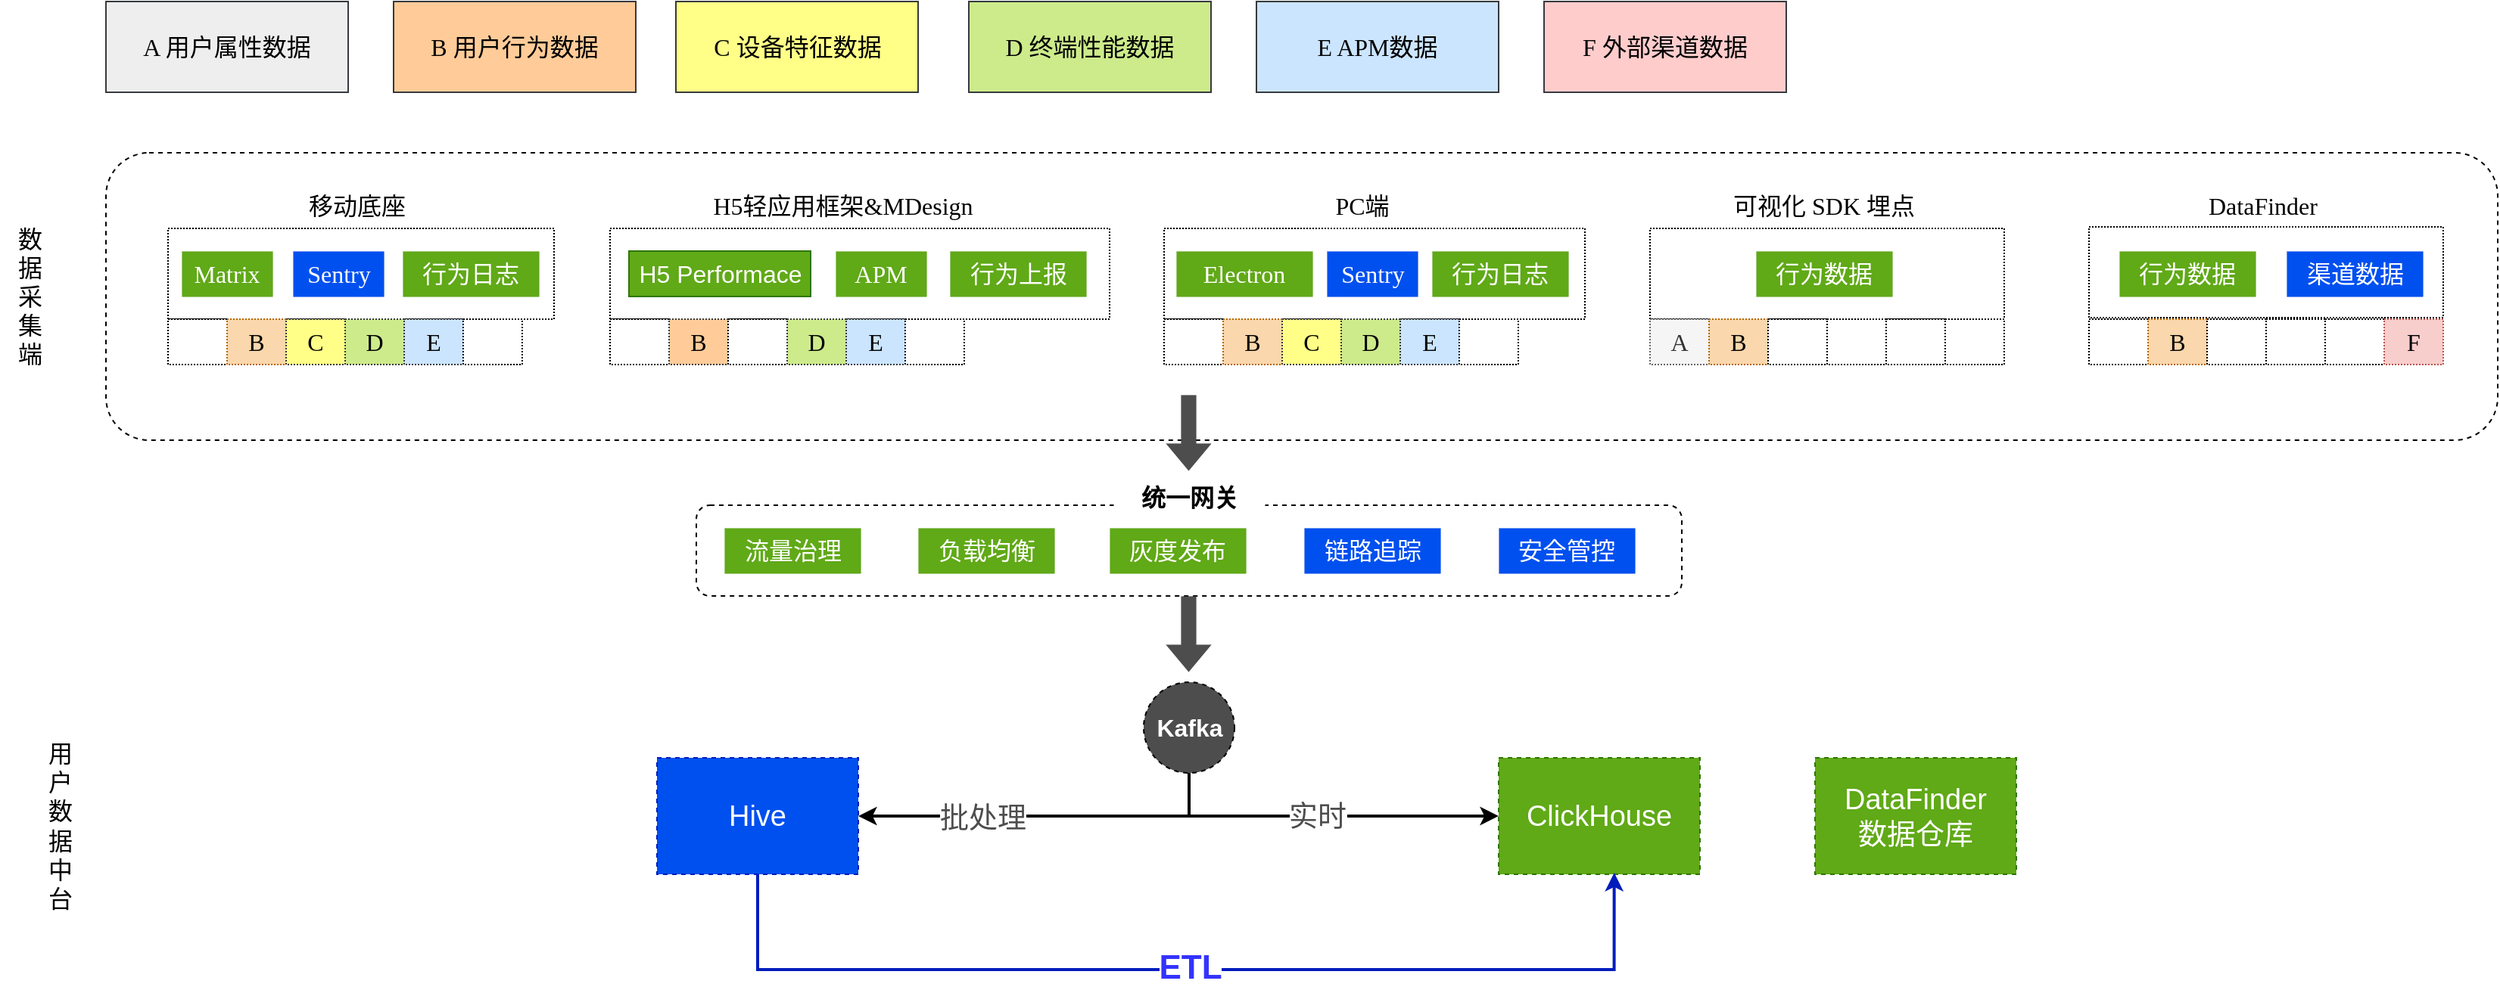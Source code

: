 <mxfile version="17.2.4" type="github">
  <diagram id="R6LKjHRkVj6gWCjwfnXa" name="Page-1">
    <mxGraphModel dx="1609" dy="468" grid="1" gridSize="10" guides="1" tooltips="1" connect="1" arrows="1" fold="1" page="1" pageScale="1" pageWidth="827" pageHeight="1169" math="0" shadow="0">
      <root>
        <mxCell id="0" />
        <mxCell id="1" parent="0" />
        <mxCell id="xEdestO7AOEsHorYzFaQ-1" value="A 用户属性数据" style="rounded=0;whiteSpace=wrap;html=1;fillColor=#eeeeee;strokeColor=#36393d;fontSize=16;fontFamily=Comic Sans MS;" parent="1" vertex="1">
          <mxGeometry x="-690" y="40" width="160" height="60" as="geometry" />
        </mxCell>
        <mxCell id="xEdestO7AOEsHorYzFaQ-2" value="B 用户行为数据" style="rounded=0;whiteSpace=wrap;html=1;fillColor=#ffcc99;strokeColor=#36393d;fontSize=16;fontFamily=Comic Sans MS;" parent="1" vertex="1">
          <mxGeometry x="-500" y="40" width="160" height="60" as="geometry" />
        </mxCell>
        <mxCell id="xEdestO7AOEsHorYzFaQ-3" value="E APM数据" style="rounded=0;whiteSpace=wrap;html=1;fillColor=#cce5ff;strokeColor=#36393d;fontSize=16;fontFamily=Comic Sans MS;" parent="1" vertex="1">
          <mxGeometry x="70" y="40" width="160" height="60" as="geometry" />
        </mxCell>
        <mxCell id="xEdestO7AOEsHorYzFaQ-4" value="F 外部渠道数据" style="rounded=0;whiteSpace=wrap;html=1;fillColor=#ffcccc;strokeColor=#36393d;fontSize=16;fontFamily=Comic Sans MS;" parent="1" vertex="1">
          <mxGeometry x="260" y="40" width="160" height="60" as="geometry" />
        </mxCell>
        <mxCell id="xEdestO7AOEsHorYzFaQ-5" value="" style="rounded=1;whiteSpace=wrap;html=1;fontSize=16;dashed=1;fontFamily=Comic Sans MS;" parent="1" vertex="1">
          <mxGeometry x="-690" y="140" width="1580" height="190" as="geometry" />
        </mxCell>
        <mxCell id="xEdestO7AOEsHorYzFaQ-6" value="数&lt;br&gt;据&lt;br&gt;采&lt;br&gt;集&lt;br&gt;端" style="rounded=0;whiteSpace=wrap;html=1;fontSize=16;strokeWidth=0;strokeColor=none;fontFamily=Comic Sans MS;" parent="1" vertex="1">
          <mxGeometry x="-760" y="170" width="40" height="130" as="geometry" />
        </mxCell>
        <mxCell id="xEdestO7AOEsHorYzFaQ-8" value="移动底座" style="rounded=0;whiteSpace=wrap;html=1;dashed=1;fontSize=16;strokeWidth=0;fontFamily=Comic Sans MS;strokeColor=none;" parent="1" vertex="1">
          <mxGeometry x="-574" y="160" width="100" height="30" as="geometry" />
        </mxCell>
        <mxCell id="xEdestO7AOEsHorYzFaQ-9" value="" style="rounded=0;whiteSpace=wrap;html=1;dashed=1;fontSize=16;strokeWidth=1;fontFamily=Comic Sans MS;dashPattern=1 1;" parent="1" vertex="1">
          <mxGeometry x="-649" y="190" width="255" height="60" as="geometry" />
        </mxCell>
        <mxCell id="xEdestO7AOEsHorYzFaQ-10" value="Matrix" style="rounded=0;whiteSpace=wrap;html=1;dashed=1;fontSize=16;strokeWidth=0;fontFamily=Comic Sans MS;fillColor=#60a917;fontColor=#ffffff;strokeColor=#2D7600;" parent="1" vertex="1">
          <mxGeometry x="-640" y="205" width="60" height="30" as="geometry" />
        </mxCell>
        <mxCell id="xEdestO7AOEsHorYzFaQ-11" value="Sentry" style="rounded=0;whiteSpace=wrap;html=1;dashed=1;fontSize=16;strokeWidth=0;fontFamily=Comic Sans MS;fillColor=#0050ef;fontColor=#ffffff;strokeColor=#001DBC;" parent="1" vertex="1">
          <mxGeometry x="-566.5" y="205" width="60" height="30" as="geometry" />
        </mxCell>
        <mxCell id="xEdestO7AOEsHorYzFaQ-14" value="行为日志" style="rounded=0;whiteSpace=wrap;html=1;dashed=1;fontSize=16;strokeWidth=0;fontFamily=Comic Sans MS;fillColor=#60a917;fontColor=#ffffff;strokeColor=#2D7600;" parent="1" vertex="1">
          <mxGeometry x="-494" y="205" width="90" height="30" as="geometry" />
        </mxCell>
        <mxCell id="xEdestO7AOEsHorYzFaQ-15" value="H5轻应用框架&amp;amp;MDesign" style="rounded=0;whiteSpace=wrap;html=1;dashed=1;fontSize=16;strokeWidth=0;fontFamily=Comic Sans MS;strokeColor=none;" parent="1" vertex="1">
          <mxGeometry x="-298" y="160" width="190" height="30" as="geometry" />
        </mxCell>
        <mxCell id="xEdestO7AOEsHorYzFaQ-16" value="" style="rounded=0;whiteSpace=wrap;html=1;dashed=1;fontSize=16;strokeWidth=1;fontFamily=Comic Sans MS;dashPattern=1 1;" parent="1" vertex="1">
          <mxGeometry x="-357" y="190" width="330" height="60" as="geometry" />
        </mxCell>
        <mxCell id="xEdestO7AOEsHorYzFaQ-18" value="APM" style="rounded=0;whiteSpace=wrap;html=1;dashed=1;fontSize=16;strokeWidth=0;fontFamily=Comic Sans MS;fillColor=#60a917;fontColor=#ffffff;strokeColor=#2D7600;" parent="1" vertex="1">
          <mxGeometry x="-208" y="205" width="60" height="30" as="geometry" />
        </mxCell>
        <mxCell id="xEdestO7AOEsHorYzFaQ-19" value="行为上报" style="rounded=0;whiteSpace=wrap;html=1;dashed=1;fontSize=16;strokeWidth=0;fontFamily=Comic Sans MS;fillColor=#60a917;fontColor=#ffffff;strokeColor=#2D7600;" parent="1" vertex="1">
          <mxGeometry x="-132.5" y="205" width="90" height="30" as="geometry" />
        </mxCell>
        <mxCell id="xEdestO7AOEsHorYzFaQ-20" value="可视化 SDK 埋点" style="rounded=0;whiteSpace=wrap;html=1;dashed=1;fontSize=16;strokeWidth=0;fontFamily=Comic Sans MS;strokeColor=none;" parent="1" vertex="1">
          <mxGeometry x="350" y="160" width="190" height="30" as="geometry" />
        </mxCell>
        <mxCell id="xEdestO7AOEsHorYzFaQ-21" value="" style="rounded=0;whiteSpace=wrap;html=1;dashed=1;fontSize=16;strokeWidth=1;fontFamily=Comic Sans MS;dashPattern=1 1;" parent="1" vertex="1">
          <mxGeometry x="330" y="190" width="234" height="60" as="geometry" />
        </mxCell>
        <mxCell id="xEdestO7AOEsHorYzFaQ-24" value="行为数据" style="rounded=0;whiteSpace=wrap;html=1;dashed=1;fontSize=16;strokeWidth=0;fontFamily=Comic Sans MS;fillColor=#60a917;fontColor=#ffffff;strokeColor=#2D7600;" parent="1" vertex="1">
          <mxGeometry x="400" y="205" width="90" height="30" as="geometry" />
        </mxCell>
        <mxCell id="xEdestO7AOEsHorYzFaQ-25" value="DataFinder" style="rounded=0;whiteSpace=wrap;html=1;dashed=1;fontSize=16;strokeWidth=0;fontFamily=Comic Sans MS;strokeColor=none;" parent="1" vertex="1">
          <mxGeometry x="640" y="160" width="190" height="30" as="geometry" />
        </mxCell>
        <mxCell id="xEdestO7AOEsHorYzFaQ-26" value="" style="rounded=0;whiteSpace=wrap;html=1;dashed=1;fontSize=16;strokeWidth=1;fontFamily=Comic Sans MS;dashPattern=1 1;" parent="1" vertex="1">
          <mxGeometry x="620" y="189" width="234" height="60" as="geometry" />
        </mxCell>
        <mxCell id="xEdestO7AOEsHorYzFaQ-29" value="渠道数据" style="rounded=0;whiteSpace=wrap;html=1;dashed=1;fontSize=16;strokeWidth=0;fontFamily=Comic Sans MS;fillColor=#0050ef;fontColor=#ffffff;strokeColor=#001DBC;" parent="1" vertex="1">
          <mxGeometry x="750.5" y="205" width="90" height="30" as="geometry" />
        </mxCell>
        <mxCell id="xEdestO7AOEsHorYzFaQ-30" value="" style="rounded=0;whiteSpace=wrap;html=1;dashed=1;dashPattern=1 1;fontFamily=Comic Sans MS;fontSize=16;strokeWidth=1;" parent="1" vertex="1">
          <mxGeometry x="-649" y="250" width="39" height="30" as="geometry" />
        </mxCell>
        <mxCell id="xEdestO7AOEsHorYzFaQ-34" value="B" style="rounded=0;whiteSpace=wrap;html=1;dashed=1;dashPattern=1 1;fontFamily=Comic Sans MS;fontSize=16;strokeWidth=1;fillColor=#fad7ac;strokeColor=#b46504;" parent="1" vertex="1">
          <mxGeometry x="-610" y="250" width="39" height="30" as="geometry" />
        </mxCell>
        <mxCell id="xEdestO7AOEsHorYzFaQ-35" value="C" style="rounded=0;whiteSpace=wrap;html=1;dashed=1;dashPattern=1 1;fontFamily=Comic Sans MS;fontSize=16;strokeWidth=1;fillColor=#ffff88;strokeColor=#36393d;" parent="1" vertex="1">
          <mxGeometry x="-571" y="250" width="39" height="30" as="geometry" />
        </mxCell>
        <mxCell id="xEdestO7AOEsHorYzFaQ-36" value="E" style="rounded=0;whiteSpace=wrap;html=1;dashed=1;dashPattern=1 1;fontFamily=Comic Sans MS;fontSize=16;strokeWidth=1;fillColor=#cce5ff;strokeColor=#36393d;" parent="1" vertex="1">
          <mxGeometry x="-493" y="250" width="39" height="30" as="geometry" />
        </mxCell>
        <mxCell id="xEdestO7AOEsHorYzFaQ-41" value="" style="rounded=0;whiteSpace=wrap;html=1;dashed=1;dashPattern=1 1;fontFamily=Comic Sans MS;fontSize=16;strokeWidth=1;" parent="1" vertex="1">
          <mxGeometry x="-454" y="250" width="39" height="30" as="geometry" />
        </mxCell>
        <mxCell id="xEdestO7AOEsHorYzFaQ-42" value="D 终端性能数据" style="rounded=0;whiteSpace=wrap;html=1;fillColor=#cdeb8b;fontSize=16;fontFamily=Comic Sans MS;strokeColor=#36393d;" parent="1" vertex="1">
          <mxGeometry x="-120" y="40" width="160" height="60" as="geometry" />
        </mxCell>
        <mxCell id="xEdestO7AOEsHorYzFaQ-43" value="" style="rounded=0;whiteSpace=wrap;html=1;dashed=1;dashPattern=1 1;fontFamily=Comic Sans MS;fontSize=16;strokeWidth=1;" parent="1" vertex="1">
          <mxGeometry x="-357" y="250" width="39" height="30" as="geometry" />
        </mxCell>
        <mxCell id="xEdestO7AOEsHorYzFaQ-44" value="B" style="rounded=0;whiteSpace=wrap;html=1;dashed=1;dashPattern=1 1;fontFamily=Comic Sans MS;fontSize=16;strokeWidth=1;fillColor=#ffcc99;strokeColor=#36393d;" parent="1" vertex="1">
          <mxGeometry x="-318" y="250" width="39" height="30" as="geometry" />
        </mxCell>
        <mxCell id="xEdestO7AOEsHorYzFaQ-45" value="" style="rounded=0;whiteSpace=wrap;html=1;dashed=1;dashPattern=1 1;fontFamily=Comic Sans MS;fontSize=16;strokeWidth=1;" parent="1" vertex="1">
          <mxGeometry x="-279" y="250" width="39" height="30" as="geometry" />
        </mxCell>
        <mxCell id="xEdestO7AOEsHorYzFaQ-46" value="D" style="rounded=0;whiteSpace=wrap;html=1;dashed=1;dashPattern=1 1;fontFamily=Comic Sans MS;fontSize=16;strokeWidth=1;fillColor=#cdeb8b;strokeColor=#36393d;" parent="1" vertex="1">
          <mxGeometry x="-240" y="250" width="39" height="30" as="geometry" />
        </mxCell>
        <mxCell id="xEdestO7AOEsHorYzFaQ-47" value="E" style="rounded=0;whiteSpace=wrap;html=1;dashed=1;dashPattern=1 1;fontFamily=Comic Sans MS;fontSize=16;strokeWidth=1;fillColor=#cce5ff;strokeColor=#36393d;" parent="1" vertex="1">
          <mxGeometry x="-201" y="250" width="39" height="30" as="geometry" />
        </mxCell>
        <mxCell id="xEdestO7AOEsHorYzFaQ-48" value="A" style="rounded=0;whiteSpace=wrap;html=1;dashed=1;dashPattern=1 1;fontFamily=Comic Sans MS;fontSize=16;strokeWidth=1;fillColor=#f5f5f5;fontColor=#333333;strokeColor=#666666;" parent="1" vertex="1">
          <mxGeometry x="330" y="250" width="39" height="30" as="geometry" />
        </mxCell>
        <mxCell id="xEdestO7AOEsHorYzFaQ-49" value="B" style="rounded=0;whiteSpace=wrap;html=1;dashed=1;dashPattern=1 1;fontFamily=Comic Sans MS;fontSize=16;strokeWidth=1;fillColor=#fad7ac;strokeColor=#b46504;" parent="1" vertex="1">
          <mxGeometry x="369" y="250" width="39" height="30" as="geometry" />
        </mxCell>
        <mxCell id="xEdestO7AOEsHorYzFaQ-50" value="" style="rounded=0;whiteSpace=wrap;html=1;dashed=1;dashPattern=1 1;fontFamily=Comic Sans MS;fontSize=16;strokeWidth=1;" parent="1" vertex="1">
          <mxGeometry x="408" y="250" width="39" height="30" as="geometry" />
        </mxCell>
        <mxCell id="xEdestO7AOEsHorYzFaQ-51" value="" style="rounded=0;whiteSpace=wrap;html=1;dashed=1;dashPattern=1 1;fontFamily=Comic Sans MS;fontSize=16;strokeWidth=1;" parent="1" vertex="1">
          <mxGeometry x="447" y="250" width="39" height="30" as="geometry" />
        </mxCell>
        <mxCell id="xEdestO7AOEsHorYzFaQ-52" value="" style="rounded=0;whiteSpace=wrap;html=1;dashed=1;dashPattern=1 1;fontFamily=Comic Sans MS;fontSize=16;strokeWidth=1;" parent="1" vertex="1">
          <mxGeometry x="486" y="250" width="39" height="30" as="geometry" />
        </mxCell>
        <mxCell id="xEdestO7AOEsHorYzFaQ-53" value="" style="rounded=0;whiteSpace=wrap;html=1;dashed=1;dashPattern=1 1;fontFamily=Comic Sans MS;fontSize=16;strokeWidth=1;" parent="1" vertex="1">
          <mxGeometry x="620" y="250" width="39" height="30" as="geometry" />
        </mxCell>
        <mxCell id="xEdestO7AOEsHorYzFaQ-54" value="B" style="rounded=0;whiteSpace=wrap;html=1;dashed=1;dashPattern=1 1;fontFamily=Comic Sans MS;fontSize=16;strokeWidth=1;fillColor=#fad7ac;strokeColor=#b46504;" parent="1" vertex="1">
          <mxGeometry x="659" y="250" width="39" height="30" as="geometry" />
        </mxCell>
        <mxCell id="xEdestO7AOEsHorYzFaQ-55" value="" style="rounded=0;whiteSpace=wrap;html=1;dashed=1;dashPattern=1 1;fontFamily=Comic Sans MS;fontSize=16;strokeWidth=1;" parent="1" vertex="1">
          <mxGeometry x="698" y="250" width="39" height="30" as="geometry" />
        </mxCell>
        <mxCell id="xEdestO7AOEsHorYzFaQ-57" value="" style="rounded=0;whiteSpace=wrap;html=1;dashed=1;dashPattern=1 1;fontFamily=Comic Sans MS;fontSize=16;strokeWidth=1;" parent="1" vertex="1">
          <mxGeometry x="737" y="250" width="39" height="30" as="geometry" />
        </mxCell>
        <mxCell id="QShWWnX4GkXOOMJUXcGB-1" value="C 设备特征数据" style="rounded=0;whiteSpace=wrap;html=1;fillColor=#ffff88;fontSize=16;fontFamily=Comic Sans MS;strokeColor=#36393d;" parent="1" vertex="1">
          <mxGeometry x="-313.5" y="40" width="160" height="60" as="geometry" />
        </mxCell>
        <mxCell id="avs_9zYvvi-18t2LZXdR-1" value="H5 Performace" style="rounded=0;whiteSpace=wrap;html=1;fillColor=#60a917;fontColor=#ffffff;strokeColor=#2D7600;fontSize=16;" vertex="1" parent="1">
          <mxGeometry x="-344.5" y="205" width="120" height="30" as="geometry" />
        </mxCell>
        <mxCell id="avs_9zYvvi-18t2LZXdR-2" value="PC端" style="rounded=0;whiteSpace=wrap;html=1;dashed=1;fontSize=16;strokeWidth=0;fontFamily=Comic Sans MS;strokeColor=none;" vertex="1" parent="1">
          <mxGeometry x="90" y="160" width="100" height="30" as="geometry" />
        </mxCell>
        <mxCell id="avs_9zYvvi-18t2LZXdR-3" value="" style="rounded=0;whiteSpace=wrap;html=1;dashed=1;fontSize=16;strokeWidth=1;fontFamily=Comic Sans MS;dashPattern=1 1;" vertex="1" parent="1">
          <mxGeometry x="9" y="190" width="278" height="60" as="geometry" />
        </mxCell>
        <mxCell id="avs_9zYvvi-18t2LZXdR-5" value="Sentry" style="rounded=0;whiteSpace=wrap;html=1;dashed=1;fontSize=16;strokeWidth=0;fontFamily=Comic Sans MS;fillColor=#0050ef;fontColor=#ffffff;strokeColor=#001DBC;" vertex="1" parent="1">
          <mxGeometry x="116.5" y="205" width="60" height="30" as="geometry" />
        </mxCell>
        <mxCell id="avs_9zYvvi-18t2LZXdR-6" value="行为日志" style="rounded=0;whiteSpace=wrap;html=1;dashed=1;fontSize=16;strokeWidth=0;fontFamily=Comic Sans MS;fillColor=#60a917;fontColor=#ffffff;strokeColor=#2D7600;" vertex="1" parent="1">
          <mxGeometry x="186" y="205" width="90" height="30" as="geometry" />
        </mxCell>
        <mxCell id="avs_9zYvvi-18t2LZXdR-7" value="" style="rounded=0;whiteSpace=wrap;html=1;dashed=1;dashPattern=1 1;fontFamily=Comic Sans MS;fontSize=16;strokeWidth=1;" vertex="1" parent="1">
          <mxGeometry x="9" y="250" width="39" height="30" as="geometry" />
        </mxCell>
        <mxCell id="avs_9zYvvi-18t2LZXdR-8" value="B" style="rounded=0;whiteSpace=wrap;html=1;dashed=1;dashPattern=1 1;fontFamily=Comic Sans MS;fontSize=16;strokeWidth=1;fillColor=#fad7ac;strokeColor=#b46504;" vertex="1" parent="1">
          <mxGeometry x="48" y="250" width="39" height="30" as="geometry" />
        </mxCell>
        <mxCell id="avs_9zYvvi-18t2LZXdR-9" value="C" style="rounded=0;whiteSpace=wrap;html=1;dashed=1;dashPattern=1 1;fontFamily=Comic Sans MS;fontSize=16;strokeWidth=1;fillColor=#ffff88;strokeColor=#36393d;" vertex="1" parent="1">
          <mxGeometry x="87" y="250" width="39" height="30" as="geometry" />
        </mxCell>
        <mxCell id="avs_9zYvvi-18t2LZXdR-10" value="D" style="rounded=0;whiteSpace=wrap;html=1;dashed=1;dashPattern=1 1;fontFamily=Comic Sans MS;fontSize=16;strokeWidth=1;fillColor=#cdeb8b;strokeColor=#36393d;" vertex="1" parent="1">
          <mxGeometry x="126" y="250" width="39" height="30" as="geometry" />
        </mxCell>
        <mxCell id="avs_9zYvvi-18t2LZXdR-11" value="E" style="rounded=0;whiteSpace=wrap;html=1;dashed=1;dashPattern=1 1;fontFamily=Comic Sans MS;fontSize=16;strokeWidth=1;fillColor=#cce5ff;strokeColor=#36393d;" vertex="1" parent="1">
          <mxGeometry x="165" y="250" width="39" height="30" as="geometry" />
        </mxCell>
        <mxCell id="avs_9zYvvi-18t2LZXdR-12" value="Electron" style="rounded=0;whiteSpace=wrap;html=1;dashed=1;fontSize=16;strokeWidth=0;fontFamily=Comic Sans MS;fillColor=#60a917;fontColor=#ffffff;strokeColor=#2D7600;" vertex="1" parent="1">
          <mxGeometry x="17" y="205" width="90" height="30" as="geometry" />
        </mxCell>
        <mxCell id="avs_9zYvvi-18t2LZXdR-13" value="D" style="rounded=0;whiteSpace=wrap;html=1;dashed=1;dashPattern=1 1;fontFamily=Comic Sans MS;fontSize=16;strokeWidth=1;fillColor=#cdeb8b;strokeColor=#36393d;" vertex="1" parent="1">
          <mxGeometry x="-532" y="250" width="39" height="30" as="geometry" />
        </mxCell>
        <mxCell id="avs_9zYvvi-18t2LZXdR-14" value="" style="rounded=0;whiteSpace=wrap;html=1;dashed=1;dashPattern=1 1;fontFamily=Comic Sans MS;fontSize=16;strokeWidth=1;" vertex="1" parent="1">
          <mxGeometry x="-162" y="250" width="39" height="30" as="geometry" />
        </mxCell>
        <mxCell id="avs_9zYvvi-18t2LZXdR-15" value="" style="rounded=0;whiteSpace=wrap;html=1;dashed=1;dashPattern=1 1;fontFamily=Comic Sans MS;fontSize=16;strokeWidth=1;" vertex="1" parent="1">
          <mxGeometry x="204" y="250" width="39" height="30" as="geometry" />
        </mxCell>
        <mxCell id="avs_9zYvvi-18t2LZXdR-16" value="" style="rounded=0;whiteSpace=wrap;html=1;dashed=1;dashPattern=1 1;fontFamily=Comic Sans MS;fontSize=16;strokeWidth=1;" vertex="1" parent="1">
          <mxGeometry x="525" y="250" width="39" height="30" as="geometry" />
        </mxCell>
        <mxCell id="avs_9zYvvi-18t2LZXdR-17" value="" style="rounded=0;whiteSpace=wrap;html=1;dashed=1;dashPattern=1 1;fontFamily=Comic Sans MS;fontSize=16;strokeWidth=1;" vertex="1" parent="1">
          <mxGeometry x="776" y="250" width="39" height="30" as="geometry" />
        </mxCell>
        <mxCell id="avs_9zYvvi-18t2LZXdR-18" value="F" style="rounded=0;whiteSpace=wrap;html=1;dashed=1;dashPattern=1 1;fontFamily=Comic Sans MS;fontSize=16;strokeWidth=1;fillColor=#f8cecc;strokeColor=#b85450;" vertex="1" parent="1">
          <mxGeometry x="815" y="250" width="39" height="30" as="geometry" />
        </mxCell>
        <mxCell id="avs_9zYvvi-18t2LZXdR-19" value="行为数据" style="rounded=0;whiteSpace=wrap;html=1;dashed=1;fontSize=16;strokeWidth=0;fontFamily=Comic Sans MS;fillColor=#60a917;fontColor=#ffffff;strokeColor=#2D7600;" vertex="1" parent="1">
          <mxGeometry x="640" y="205" width="90" height="30" as="geometry" />
        </mxCell>
        <mxCell id="avs_9zYvvi-18t2LZXdR-20" value="" style="rounded=1;whiteSpace=wrap;html=1;fontSize=16;dashed=1;" vertex="1" parent="1">
          <mxGeometry x="-300" y="373" width="651" height="60" as="geometry" />
        </mxCell>
        <mxCell id="avs_9zYvvi-18t2LZXdR-21" value="统一网关" style="rounded=0;whiteSpace=wrap;html=1;dashed=1;fontSize=16;strokeWidth=0;fontFamily=Comic Sans MS;strokeColor=none;fontStyle=1" vertex="1" parent="1">
          <mxGeometry x="-24.5" y="353" width="100" height="30" as="geometry" />
        </mxCell>
        <mxCell id="avs_9zYvvi-18t2LZXdR-22" value="流量治理" style="rounded=0;whiteSpace=wrap;html=1;dashed=1;fontSize=16;strokeWidth=0;fontFamily=Comic Sans MS;fillColor=#60a917;fontColor=#ffffff;strokeColor=#2D7600;" vertex="1" parent="1">
          <mxGeometry x="-281.5" y="388" width="90" height="30" as="geometry" />
        </mxCell>
        <mxCell id="avs_9zYvvi-18t2LZXdR-23" value="" style="shape=flexArrow;endArrow=classic;html=1;rounded=0;fontSize=16;fillColor=#4D4D4D;strokeWidth=0;" edge="1" parent="1">
          <mxGeometry width="50" height="50" relative="1" as="geometry">
            <mxPoint x="25" y="300" as="sourcePoint" />
            <mxPoint x="25" y="350" as="targetPoint" />
          </mxGeometry>
        </mxCell>
        <mxCell id="avs_9zYvvi-18t2LZXdR-24" value="负载均衡" style="rounded=0;whiteSpace=wrap;html=1;dashed=1;fontSize=16;strokeWidth=0;fontFamily=Comic Sans MS;fillColor=#60a917;fontColor=#ffffff;strokeColor=#2D7600;" vertex="1" parent="1">
          <mxGeometry x="-153.5" y="388" width="90" height="30" as="geometry" />
        </mxCell>
        <mxCell id="avs_9zYvvi-18t2LZXdR-25" value="灰度发布" style="rounded=0;whiteSpace=wrap;html=1;dashed=1;fontSize=16;strokeWidth=0;fontFamily=Comic Sans MS;fillColor=#60a917;fontColor=#ffffff;strokeColor=#2D7600;" vertex="1" parent="1">
          <mxGeometry x="-27" y="388" width="90" height="30" as="geometry" />
        </mxCell>
        <mxCell id="avs_9zYvvi-18t2LZXdR-27" value="链路追踪" style="rounded=0;whiteSpace=wrap;html=1;dashed=1;fontSize=16;strokeWidth=0;fontFamily=Comic Sans MS;fillColor=#0050ef;fontColor=#ffffff;strokeColor=#001DBC;" vertex="1" parent="1">
          <mxGeometry x="101.5" y="388" width="90" height="30" as="geometry" />
        </mxCell>
        <mxCell id="avs_9zYvvi-18t2LZXdR-28" value="安全管控" style="rounded=0;whiteSpace=wrap;html=1;dashed=1;fontSize=16;strokeWidth=0;fontFamily=Comic Sans MS;fillColor=#0050ef;fontColor=#ffffff;strokeColor=#001DBC;" vertex="1" parent="1">
          <mxGeometry x="230" y="388" width="90" height="30" as="geometry" />
        </mxCell>
        <mxCell id="avs_9zYvvi-18t2LZXdR-31" value="用&lt;br&gt;户&lt;br&gt;数&lt;br&gt;据&lt;br&gt;中&lt;br&gt;台" style="rounded=0;whiteSpace=wrap;html=1;fontSize=16;strokeWidth=0;strokeColor=none;fontFamily=Comic Sans MS;" vertex="1" parent="1">
          <mxGeometry x="-740" y="520" width="40" height="130" as="geometry" />
        </mxCell>
        <mxCell id="avs_9zYvvi-18t2LZXdR-37" style="edgeStyle=orthogonalEdgeStyle;rounded=0;orthogonalLoop=1;jettySize=auto;html=1;exitX=0.5;exitY=1;exitDx=0;exitDy=0;fontSize=19;fontColor=#4D4D4D;strokeWidth=2;fillColor=#4D4D4D;" edge="1" parent="1" source="avs_9zYvvi-18t2LZXdR-32" target="avs_9zYvvi-18t2LZXdR-34">
          <mxGeometry relative="1" as="geometry" />
        </mxCell>
        <mxCell id="avs_9zYvvi-18t2LZXdR-38" value="实时" style="edgeLabel;html=1;align=center;verticalAlign=middle;resizable=0;points=[];fontSize=19;fontColor=#4D4D4D;" vertex="1" connectable="0" parent="avs_9zYvvi-18t2LZXdR-37">
          <mxGeometry x="-0.034" y="1" relative="1" as="geometry">
            <mxPoint y="1" as="offset" />
          </mxGeometry>
        </mxCell>
        <mxCell id="avs_9zYvvi-18t2LZXdR-39" style="edgeStyle=orthogonalEdgeStyle;rounded=0;orthogonalLoop=1;jettySize=auto;html=1;exitX=0.5;exitY=1;exitDx=0;exitDy=0;entryX=1;entryY=0.5;entryDx=0;entryDy=0;fontSize=19;fontColor=#4D4D4D;strokeWidth=2;fillColor=#4D4D4D;" edge="1" parent="1" source="avs_9zYvvi-18t2LZXdR-32" target="avs_9zYvvi-18t2LZXdR-35">
          <mxGeometry relative="1" as="geometry" />
        </mxCell>
        <mxCell id="avs_9zYvvi-18t2LZXdR-40" value="批处理" style="edgeLabel;html=1;align=center;verticalAlign=middle;resizable=0;points=[];fontSize=19;fontColor=#4D4D4D;" vertex="1" connectable="0" parent="avs_9zYvvi-18t2LZXdR-39">
          <mxGeometry x="0.339" y="1" relative="1" as="geometry">
            <mxPoint as="offset" />
          </mxGeometry>
        </mxCell>
        <mxCell id="avs_9zYvvi-18t2LZXdR-32" value="Kafka" style="ellipse;whiteSpace=wrap;html=1;aspect=fixed;dashed=1;fontSize=16;fillColor=#4D4D4D;fontColor=#FFFFFF;fontStyle=1" vertex="1" parent="1">
          <mxGeometry x="-4.5" y="490" width="60" height="60" as="geometry" />
        </mxCell>
        <mxCell id="avs_9zYvvi-18t2LZXdR-29" value="" style="shape=flexArrow;endArrow=classic;html=1;rounded=0;fontSize=16;fillColor=#4D4D4D;strokeWidth=0;" edge="1" parent="1">
          <mxGeometry width="50" height="50" relative="1" as="geometry">
            <mxPoint x="25" y="433" as="sourcePoint" />
            <mxPoint x="25" y="483" as="targetPoint" />
          </mxGeometry>
        </mxCell>
        <mxCell id="avs_9zYvvi-18t2LZXdR-33" value="DataFinder&lt;br style=&quot;font-size: 19px;&quot;&gt;数据仓库" style="rounded=0;whiteSpace=wrap;html=1;dashed=1;fontSize=19;fontColor=#ffffff;fillColor=#60a917;strokeColor=#2D7600;" vertex="1" parent="1">
          <mxGeometry x="439" y="540" width="133" height="77" as="geometry" />
        </mxCell>
        <mxCell id="avs_9zYvvi-18t2LZXdR-34" value="ClickHouse" style="rounded=0;whiteSpace=wrap;html=1;dashed=1;fontSize=19;fontColor=#ffffff;fillColor=#60a917;strokeColor=#2D7600;" vertex="1" parent="1">
          <mxGeometry x="230" y="540" width="133" height="77" as="geometry" />
        </mxCell>
        <mxCell id="avs_9zYvvi-18t2LZXdR-41" style="edgeStyle=orthogonalEdgeStyle;rounded=0;orthogonalLoop=1;jettySize=auto;html=1;exitX=0.5;exitY=1;exitDx=0;exitDy=0;entryX=0.574;entryY=0.987;entryDx=0;entryDy=0;entryPerimeter=0;fontSize=19;fontColor=#4D4D4D;strokeWidth=2;fillColor=#0050ef;strokeColor=#001DBC;" edge="1" parent="1" source="avs_9zYvvi-18t2LZXdR-35" target="avs_9zYvvi-18t2LZXdR-34">
          <mxGeometry relative="1" as="geometry">
            <Array as="points">
              <mxPoint x="-259" y="680" />
              <mxPoint x="306" y="680" />
            </Array>
          </mxGeometry>
        </mxCell>
        <mxCell id="avs_9zYvvi-18t2LZXdR-42" value="ETL" style="edgeLabel;html=1;align=center;verticalAlign=middle;resizable=0;points=[];fontSize=22;fontColor=#3333FF;fontStyle=1" vertex="1" connectable="0" parent="avs_9zYvvi-18t2LZXdR-41">
          <mxGeometry x="-0.163" y="1" relative="1" as="geometry">
            <mxPoint x="58" as="offset" />
          </mxGeometry>
        </mxCell>
        <mxCell id="avs_9zYvvi-18t2LZXdR-35" value="Hive" style="rounded=0;whiteSpace=wrap;html=1;dashed=1;fontSize=19;fontColor=#ffffff;fillColor=#0050ef;strokeColor=#001DBC;" vertex="1" parent="1">
          <mxGeometry x="-326" y="540" width="133" height="77" as="geometry" />
        </mxCell>
      </root>
    </mxGraphModel>
  </diagram>
</mxfile>
